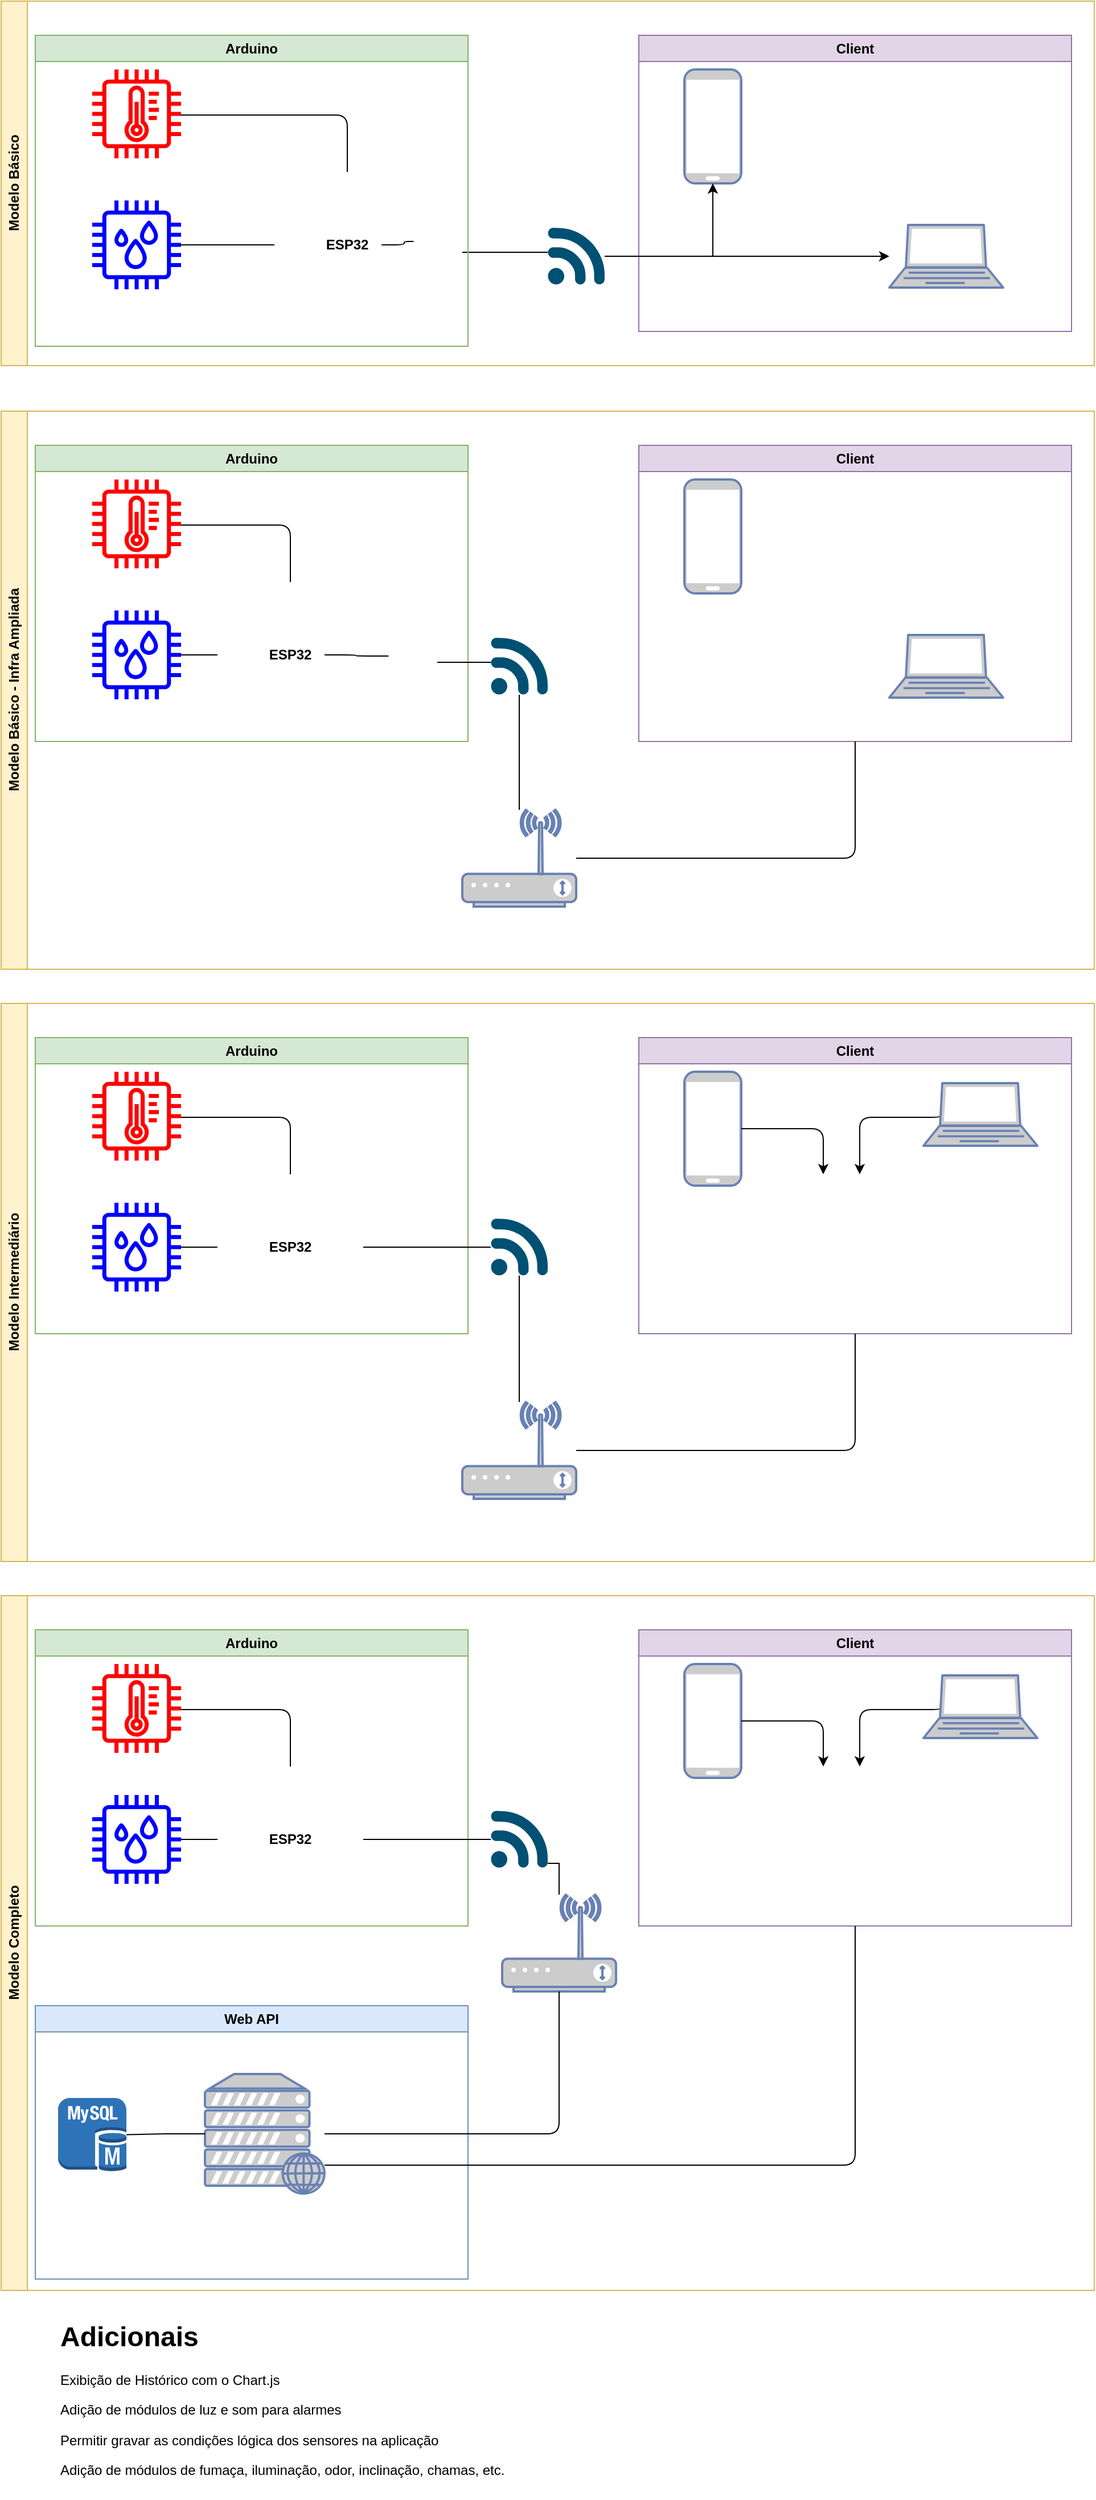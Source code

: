 <mxfile version="24.6.3" type="device">
  <diagram name="Page-1" id="VfNYPEKuv-NhzZtcqLzK">
    <mxGraphModel dx="1997" dy="1719" grid="1" gridSize="10" guides="1" tooltips="1" connect="1" arrows="1" fold="1" page="1" pageScale="1" pageWidth="850" pageHeight="1100" math="0" shadow="0">
      <root>
        <mxCell id="0" />
        <mxCell id="1" parent="0" />
        <mxCell id="IDoCD11oqtQJkPwX_qmq-4" style="edgeStyle=orthogonalEdgeStyle;rounded=1;orthogonalLoop=1;jettySize=auto;html=1;endArrow=none;endFill=0;curved=0;" edge="1" parent="1" source="IDoCD11oqtQJkPwX_qmq-1" target="IDoCD11oqtQJkPwX_qmq-2">
          <mxGeometry relative="1" as="geometry" />
        </mxCell>
        <mxCell id="IDoCD11oqtQJkPwX_qmq-9" style="edgeStyle=orthogonalEdgeStyle;rounded=1;orthogonalLoop=1;jettySize=auto;html=1;curved=0;exitX=0.5;exitY=0;exitDx=0;exitDy=0;endArrow=none;endFill=0;" edge="1" parent="1" source="IDoCD11oqtQJkPwX_qmq-1" target="IDoCD11oqtQJkPwX_qmq-3">
          <mxGeometry relative="1" as="geometry">
            <Array as="points">
              <mxPoint x="274" y="60" />
            </Array>
          </mxGeometry>
        </mxCell>
        <mxCell id="IDoCD11oqtQJkPwX_qmq-2" value="" style="sketch=0;outlineConnect=0;fontColor=#232F3E;gradientColor=none;fillColor=#0000FF;strokeColor=none;dashed=0;verticalLabelPosition=bottom;verticalAlign=top;align=center;html=1;fontSize=12;fontStyle=0;aspect=fixed;pointerEvents=1;shape=mxgraph.aws4.iot_thing_humidity_sensor;" vertex="1" parent="1">
          <mxGeometry x="50" y="135" width="78" height="78" as="geometry" />
        </mxCell>
        <mxCell id="IDoCD11oqtQJkPwX_qmq-3" value="" style="sketch=0;outlineConnect=0;fontColor=#232F3E;gradientColor=none;fillColor=#FF0000;strokeColor=none;dashed=0;verticalLabelPosition=bottom;verticalAlign=top;align=center;html=1;fontSize=12;fontStyle=0;aspect=fixed;pointerEvents=1;shape=mxgraph.aws4.iot_thing_temperature_sensor;" vertex="1" parent="1">
          <mxGeometry x="50" y="20" width="78" height="78" as="geometry" />
        </mxCell>
        <mxCell id="IDoCD11oqtQJkPwX_qmq-10" value="" style="group" vertex="1" connectable="0" parent="1">
          <mxGeometry x="210" y="110" width="128" height="128" as="geometry" />
        </mxCell>
        <mxCell id="IDoCD11oqtQJkPwX_qmq-1" value="" style="shape=image;html=1;verticalAlign=top;verticalLabelPosition=bottom;labelBackgroundColor=#ffffff;imageAspect=0;aspect=fixed;image=https://cdn2.iconfinder.com/data/icons/electronic-13/480/3-electronic-arduino-chipset-icon-2-128.png" vertex="1" parent="IDoCD11oqtQJkPwX_qmq-10">
          <mxGeometry width="128" height="128" as="geometry" />
        </mxCell>
        <mxCell id="IDoCD11oqtQJkPwX_qmq-6" value="ESP32" style="text;html=1;align=center;verticalAlign=middle;whiteSpace=wrap;rounded=0;fontStyle=1" vertex="1" parent="IDoCD11oqtQJkPwX_qmq-10">
          <mxGeometry x="34" y="49" width="60" height="30" as="geometry" />
        </mxCell>
        <mxCell id="IDoCD11oqtQJkPwX_qmq-20" style="edgeStyle=orthogonalEdgeStyle;rounded=0;orthogonalLoop=1;jettySize=auto;html=1;" edge="1" parent="1" source="IDoCD11oqtQJkPwX_qmq-11" target="IDoCD11oqtQJkPwX_qmq-19">
          <mxGeometry relative="1" as="geometry" />
        </mxCell>
        <mxCell id="IDoCD11oqtQJkPwX_qmq-11" value="" style="points=[[0.005,0.09,0],[0.08,0,0],[0.76,0.25,0],[1,0.92,0],[0.91,0.995,0],[0.57,0.995,0],[0.045,0.955,0],[0.005,0.43,0]];verticalLabelPosition=bottom;sketch=0;html=1;verticalAlign=top;aspect=fixed;align=center;pointerEvents=1;shape=mxgraph.cisco19.3g_4g_indicator;fillColor=#005073;strokeColor=none;" vertex="1" parent="1">
          <mxGeometry x="450" y="159" width="50" height="50" as="geometry" />
        </mxCell>
        <mxCell id="IDoCD11oqtQJkPwX_qmq-12" style="edgeStyle=orthogonalEdgeStyle;rounded=1;orthogonalLoop=1;jettySize=auto;html=1;entryX=0.005;entryY=0.43;entryDx=0;entryDy=0;entryPerimeter=0;curved=0;endArrow=none;endFill=0;" edge="1" parent="1" source="IDoCD11oqtQJkPwX_qmq-84" target="IDoCD11oqtQJkPwX_qmq-11">
          <mxGeometry relative="1" as="geometry">
            <Array as="points">
              <mxPoint x="390" y="180" />
            </Array>
          </mxGeometry>
        </mxCell>
        <mxCell id="IDoCD11oqtQJkPwX_qmq-15" value="Arduino" style="swimlane;whiteSpace=wrap;html=1;fillColor=#d5e8d4;strokeColor=#82b366;" vertex="1" parent="1">
          <mxGeometry y="-10" width="380" height="273" as="geometry" />
        </mxCell>
        <mxCell id="IDoCD11oqtQJkPwX_qmq-16" value="Client" style="swimlane;whiteSpace=wrap;html=1;fillColor=#e1d5e7;strokeColor=#9673a6;" vertex="1" parent="1">
          <mxGeometry x="530" y="-10" width="380" height="260" as="geometry" />
        </mxCell>
        <mxCell id="IDoCD11oqtQJkPwX_qmq-17" value="" style="fontColor=#0066CC;verticalAlign=top;verticalLabelPosition=bottom;labelPosition=center;align=center;html=1;outlineConnect=0;fillColor=#CCCCCC;strokeColor=#6881B3;gradientColor=none;gradientDirection=north;strokeWidth=2;shape=mxgraph.networks.mobile;" vertex="1" parent="IDoCD11oqtQJkPwX_qmq-16">
          <mxGeometry x="40" y="30" width="50" height="100" as="geometry" />
        </mxCell>
        <mxCell id="IDoCD11oqtQJkPwX_qmq-19" value="" style="fontColor=#0066CC;verticalAlign=top;verticalLabelPosition=bottom;labelPosition=center;align=center;html=1;outlineConnect=0;fillColor=#CCCCCC;strokeColor=#6881B3;gradientColor=none;gradientDirection=north;strokeWidth=2;shape=mxgraph.networks.laptop;" vertex="1" parent="IDoCD11oqtQJkPwX_qmq-16">
          <mxGeometry x="220" y="166.5" width="100" height="55" as="geometry" />
        </mxCell>
        <mxCell id="IDoCD11oqtQJkPwX_qmq-18" style="edgeStyle=orthogonalEdgeStyle;rounded=0;orthogonalLoop=1;jettySize=auto;html=1;entryX=0.5;entryY=1;entryDx=0;entryDy=0;entryPerimeter=0;" edge="1" parent="1" source="IDoCD11oqtQJkPwX_qmq-11" target="IDoCD11oqtQJkPwX_qmq-17">
          <mxGeometry relative="1" as="geometry" />
        </mxCell>
        <mxCell id="IDoCD11oqtQJkPwX_qmq-21" value="Modelo Básico" style="swimlane;horizontal=0;whiteSpace=wrap;html=1;fillColor=#fff2cc;strokeColor=#d6b656;" vertex="1" parent="1">
          <mxGeometry x="-30" y="-40" width="960" height="320" as="geometry" />
        </mxCell>
        <mxCell id="IDoCD11oqtQJkPwX_qmq-22" style="edgeStyle=orthogonalEdgeStyle;rounded=1;orthogonalLoop=1;jettySize=auto;html=1;endArrow=none;endFill=0;curved=0;" edge="1" parent="1" source="IDoCD11oqtQJkPwX_qmq-27" target="IDoCD11oqtQJkPwX_qmq-24">
          <mxGeometry relative="1" as="geometry" />
        </mxCell>
        <mxCell id="IDoCD11oqtQJkPwX_qmq-23" style="edgeStyle=orthogonalEdgeStyle;rounded=1;orthogonalLoop=1;jettySize=auto;html=1;curved=0;exitX=0.5;exitY=0;exitDx=0;exitDy=0;endArrow=none;endFill=0;" edge="1" parent="1" source="IDoCD11oqtQJkPwX_qmq-27" target="IDoCD11oqtQJkPwX_qmq-25">
          <mxGeometry relative="1" as="geometry">
            <Array as="points">
              <mxPoint x="224" y="420" />
            </Array>
          </mxGeometry>
        </mxCell>
        <mxCell id="IDoCD11oqtQJkPwX_qmq-24" value="" style="sketch=0;outlineConnect=0;fontColor=#232F3E;gradientColor=none;fillColor=#0000FF;strokeColor=none;dashed=0;verticalLabelPosition=bottom;verticalAlign=top;align=center;html=1;fontSize=12;fontStyle=0;aspect=fixed;pointerEvents=1;shape=mxgraph.aws4.iot_thing_humidity_sensor;" vertex="1" parent="1">
          <mxGeometry x="50" y="495" width="78" height="78" as="geometry" />
        </mxCell>
        <mxCell id="IDoCD11oqtQJkPwX_qmq-25" value="" style="sketch=0;outlineConnect=0;fontColor=#232F3E;gradientColor=none;fillColor=#FF0000;strokeColor=none;dashed=0;verticalLabelPosition=bottom;verticalAlign=top;align=center;html=1;fontSize=12;fontStyle=0;aspect=fixed;pointerEvents=1;shape=mxgraph.aws4.iot_thing_temperature_sensor;" vertex="1" parent="1">
          <mxGeometry x="50" y="380" width="78" height="78" as="geometry" />
        </mxCell>
        <mxCell id="IDoCD11oqtQJkPwX_qmq-32" value="Arduino" style="swimlane;whiteSpace=wrap;html=1;fillColor=#d5e8d4;strokeColor=#82b366;" vertex="1" parent="1">
          <mxGeometry y="350" width="380" height="260" as="geometry" />
        </mxCell>
        <mxCell id="IDoCD11oqtQJkPwX_qmq-33" value="Client" style="swimlane;whiteSpace=wrap;html=1;fillColor=#e1d5e7;strokeColor=#9673a6;" vertex="1" parent="1">
          <mxGeometry x="530" y="350" width="380" height="260" as="geometry" />
        </mxCell>
        <mxCell id="IDoCD11oqtQJkPwX_qmq-34" value="" style="fontColor=#0066CC;verticalAlign=top;verticalLabelPosition=bottom;labelPosition=center;align=center;html=1;outlineConnect=0;fillColor=#CCCCCC;strokeColor=#6881B3;gradientColor=none;gradientDirection=north;strokeWidth=2;shape=mxgraph.networks.mobile;" vertex="1" parent="IDoCD11oqtQJkPwX_qmq-33">
          <mxGeometry x="40" y="30" width="50" height="100" as="geometry" />
        </mxCell>
        <mxCell id="IDoCD11oqtQJkPwX_qmq-35" value="" style="fontColor=#0066CC;verticalAlign=top;verticalLabelPosition=bottom;labelPosition=center;align=center;html=1;outlineConnect=0;fillColor=#CCCCCC;strokeColor=#6881B3;gradientColor=none;gradientDirection=north;strokeWidth=2;shape=mxgraph.networks.laptop;" vertex="1" parent="IDoCD11oqtQJkPwX_qmq-33">
          <mxGeometry x="220" y="166.5" width="100" height="55" as="geometry" />
        </mxCell>
        <mxCell id="IDoCD11oqtQJkPwX_qmq-37" value="Modelo Básico - Infra Ampliada" style="swimlane;horizontal=0;whiteSpace=wrap;html=1;fillColor=#fff2cc;strokeColor=#d6b656;" vertex="1" parent="1">
          <mxGeometry x="-30" y="320" width="960" height="490" as="geometry" />
        </mxCell>
        <mxCell id="IDoCD11oqtQJkPwX_qmq-39" style="edgeStyle=orthogonalEdgeStyle;rounded=0;orthogonalLoop=1;jettySize=auto;html=1;endArrow=none;endFill=0;" edge="1" parent="IDoCD11oqtQJkPwX_qmq-37" source="IDoCD11oqtQJkPwX_qmq-30" target="IDoCD11oqtQJkPwX_qmq-38">
          <mxGeometry relative="1" as="geometry" />
        </mxCell>
        <mxCell id="IDoCD11oqtQJkPwX_qmq-30" value="" style="points=[[0.005,0.09,0],[0.08,0,0],[0.76,0.25,0],[1,0.92,0],[0.91,0.995,0],[0.57,0.995,0],[0.045,0.955,0],[0.005,0.43,0]];verticalLabelPosition=bottom;sketch=0;html=1;verticalAlign=top;aspect=fixed;align=center;pointerEvents=1;shape=mxgraph.cisco19.3g_4g_indicator;fillColor=#005073;strokeColor=none;" vertex="1" parent="IDoCD11oqtQJkPwX_qmq-37">
          <mxGeometry x="430" y="199" width="50" height="50" as="geometry" />
        </mxCell>
        <mxCell id="IDoCD11oqtQJkPwX_qmq-26" value="" style="group" vertex="1" connectable="0" parent="IDoCD11oqtQJkPwX_qmq-37">
          <mxGeometry x="190" y="150" width="128" height="128" as="geometry" />
        </mxCell>
        <mxCell id="IDoCD11oqtQJkPwX_qmq-27" value="" style="shape=image;html=1;verticalAlign=top;verticalLabelPosition=bottom;labelBackgroundColor=#ffffff;imageAspect=0;aspect=fixed;image=https://cdn2.iconfinder.com/data/icons/electronic-13/480/3-electronic-arduino-chipset-icon-2-128.png" vertex="1" parent="IDoCD11oqtQJkPwX_qmq-26">
          <mxGeometry width="128" height="128" as="geometry" />
        </mxCell>
        <mxCell id="IDoCD11oqtQJkPwX_qmq-28" value="ESP32" style="text;html=1;align=center;verticalAlign=middle;whiteSpace=wrap;rounded=0;fontStyle=1" vertex="1" parent="IDoCD11oqtQJkPwX_qmq-26">
          <mxGeometry x="34" y="49" width="60" height="30" as="geometry" />
        </mxCell>
        <mxCell id="IDoCD11oqtQJkPwX_qmq-31" style="edgeStyle=orthogonalEdgeStyle;rounded=1;orthogonalLoop=1;jettySize=auto;html=1;entryX=0.005;entryY=0.43;entryDx=0;entryDy=0;entryPerimeter=0;curved=0;endArrow=none;endFill=0;" edge="1" parent="IDoCD11oqtQJkPwX_qmq-37" source="IDoCD11oqtQJkPwX_qmq-71" target="IDoCD11oqtQJkPwX_qmq-30">
          <mxGeometry relative="1" as="geometry">
            <Array as="points">
              <mxPoint x="340" y="220" />
            </Array>
          </mxGeometry>
        </mxCell>
        <mxCell id="IDoCD11oqtQJkPwX_qmq-38" value="" style="fontColor=#0066CC;verticalAlign=top;verticalLabelPosition=bottom;labelPosition=center;align=center;html=1;outlineConnect=0;fillColor=#CCCCCC;strokeColor=#6881B3;gradientColor=none;gradientDirection=north;strokeWidth=2;shape=mxgraph.networks.wireless_modem;" vertex="1" parent="IDoCD11oqtQJkPwX_qmq-37">
          <mxGeometry x="405" y="350" width="100" height="85" as="geometry" />
        </mxCell>
        <mxCell id="IDoCD11oqtQJkPwX_qmq-73" value="" style="edgeStyle=orthogonalEdgeStyle;rounded=1;orthogonalLoop=1;jettySize=auto;html=1;entryX=0.005;entryY=0.43;entryDx=0;entryDy=0;entryPerimeter=0;curved=0;endArrow=none;endFill=0;" edge="1" parent="IDoCD11oqtQJkPwX_qmq-37" source="IDoCD11oqtQJkPwX_qmq-28" target="IDoCD11oqtQJkPwX_qmq-71">
          <mxGeometry relative="1" as="geometry">
            <Array as="points" />
            <mxPoint x="254" y="540" as="sourcePoint" />
            <mxPoint x="400" y="541" as="targetPoint" />
          </mxGeometry>
        </mxCell>
        <mxCell id="IDoCD11oqtQJkPwX_qmq-71" value="" style="shape=image;html=1;verticalAlign=top;verticalLabelPosition=bottom;labelBackgroundColor=#ffffff;imageAspect=0;aspect=fixed;image=https://cdn2.iconfinder.com/data/icons/boxicons-solid-vol-2/24/bxs-file-html-128.png" vertex="1" parent="IDoCD11oqtQJkPwX_qmq-37">
          <mxGeometry x="340" y="196.5" width="43" height="43" as="geometry" />
        </mxCell>
        <mxCell id="IDoCD11oqtQJkPwX_qmq-40" style="edgeStyle=orthogonalEdgeStyle;rounded=1;orthogonalLoop=1;jettySize=auto;html=1;entryX=0.5;entryY=1;entryDx=0;entryDy=0;curved=0;endArrow=none;endFill=0;" edge="1" parent="1" source="IDoCD11oqtQJkPwX_qmq-38" target="IDoCD11oqtQJkPwX_qmq-33">
          <mxGeometry relative="1" as="geometry" />
        </mxCell>
        <mxCell id="IDoCD11oqtQJkPwX_qmq-41" style="edgeStyle=orthogonalEdgeStyle;rounded=1;orthogonalLoop=1;jettySize=auto;html=1;endArrow=none;endFill=0;curved=0;" edge="1" parent="1" source="IDoCD11oqtQJkPwX_qmq-53" target="IDoCD11oqtQJkPwX_qmq-43">
          <mxGeometry relative="1" as="geometry" />
        </mxCell>
        <mxCell id="IDoCD11oqtQJkPwX_qmq-42" style="edgeStyle=orthogonalEdgeStyle;rounded=1;orthogonalLoop=1;jettySize=auto;html=1;curved=0;exitX=0.5;exitY=0;exitDx=0;exitDy=0;endArrow=none;endFill=0;" edge="1" parent="1" source="IDoCD11oqtQJkPwX_qmq-53" target="IDoCD11oqtQJkPwX_qmq-44">
          <mxGeometry relative="1" as="geometry">
            <Array as="points">
              <mxPoint x="224" y="940" />
            </Array>
          </mxGeometry>
        </mxCell>
        <mxCell id="IDoCD11oqtQJkPwX_qmq-43" value="" style="sketch=0;outlineConnect=0;fontColor=#232F3E;gradientColor=none;fillColor=#0000FF;strokeColor=none;dashed=0;verticalLabelPosition=bottom;verticalAlign=top;align=center;html=1;fontSize=12;fontStyle=0;aspect=fixed;pointerEvents=1;shape=mxgraph.aws4.iot_thing_humidity_sensor;" vertex="1" parent="1">
          <mxGeometry x="50" y="1015" width="78" height="78" as="geometry" />
        </mxCell>
        <mxCell id="IDoCD11oqtQJkPwX_qmq-44" value="" style="sketch=0;outlineConnect=0;fontColor=#232F3E;gradientColor=none;fillColor=#FF0000;strokeColor=none;dashed=0;verticalLabelPosition=bottom;verticalAlign=top;align=center;html=1;fontSize=12;fontStyle=0;aspect=fixed;pointerEvents=1;shape=mxgraph.aws4.iot_thing_temperature_sensor;" vertex="1" parent="1">
          <mxGeometry x="50" y="900" width="78" height="78" as="geometry" />
        </mxCell>
        <mxCell id="IDoCD11oqtQJkPwX_qmq-45" value="Arduino" style="swimlane;whiteSpace=wrap;html=1;fillColor=#d5e8d4;strokeColor=#82b366;" vertex="1" parent="1">
          <mxGeometry y="870" width="380" height="260" as="geometry" />
        </mxCell>
        <mxCell id="IDoCD11oqtQJkPwX_qmq-46" value="Client" style="swimlane;whiteSpace=wrap;html=1;fillColor=#e1d5e7;strokeColor=#9673a6;" vertex="1" parent="1">
          <mxGeometry x="530" y="870" width="380" height="260" as="geometry" />
        </mxCell>
        <mxCell id="IDoCD11oqtQJkPwX_qmq-47" value="" style="fontColor=#0066CC;verticalAlign=top;verticalLabelPosition=bottom;labelPosition=center;align=center;html=1;outlineConnect=0;fillColor=#CCCCCC;strokeColor=#6881B3;gradientColor=none;gradientDirection=north;strokeWidth=2;shape=mxgraph.networks.mobile;" vertex="1" parent="IDoCD11oqtQJkPwX_qmq-46">
          <mxGeometry x="40" y="30" width="50" height="100" as="geometry" />
        </mxCell>
        <mxCell id="IDoCD11oqtQJkPwX_qmq-49" value="Modelo Intermediário" style="swimlane;horizontal=0;whiteSpace=wrap;html=1;fillColor=#fff2cc;strokeColor=#d6b656;" vertex="1" parent="1">
          <mxGeometry x="-30" y="840" width="960" height="490" as="geometry" />
        </mxCell>
        <mxCell id="IDoCD11oqtQJkPwX_qmq-50" style="edgeStyle=orthogonalEdgeStyle;rounded=0;orthogonalLoop=1;jettySize=auto;html=1;endArrow=none;endFill=0;" edge="1" parent="IDoCD11oqtQJkPwX_qmq-49" source="IDoCD11oqtQJkPwX_qmq-51" target="IDoCD11oqtQJkPwX_qmq-56">
          <mxGeometry relative="1" as="geometry" />
        </mxCell>
        <mxCell id="IDoCD11oqtQJkPwX_qmq-105" style="edgeStyle=orthogonalEdgeStyle;rounded=0;orthogonalLoop=1;jettySize=auto;html=1;entryX=1;entryY=0.5;entryDx=0;entryDy=0;endArrow=none;endFill=0;" edge="1" parent="IDoCD11oqtQJkPwX_qmq-49" source="IDoCD11oqtQJkPwX_qmq-51" target="IDoCD11oqtQJkPwX_qmq-53">
          <mxGeometry relative="1" as="geometry" />
        </mxCell>
        <mxCell id="IDoCD11oqtQJkPwX_qmq-51" value="" style="points=[[0.005,0.09,0],[0.08,0,0],[0.76,0.25,0],[1,0.92,0],[0.91,0.995,0],[0.57,0.995,0],[0.045,0.955,0],[0.005,0.43,0]];verticalLabelPosition=bottom;sketch=0;html=1;verticalAlign=top;aspect=fixed;align=center;pointerEvents=1;shape=mxgraph.cisco19.3g_4g_indicator;fillColor=#005073;strokeColor=none;" vertex="1" parent="IDoCD11oqtQJkPwX_qmq-49">
          <mxGeometry x="430" y="189" width="50" height="50" as="geometry" />
        </mxCell>
        <mxCell id="IDoCD11oqtQJkPwX_qmq-52" value="" style="group" vertex="1" connectable="0" parent="IDoCD11oqtQJkPwX_qmq-49">
          <mxGeometry x="190" y="150" width="128" height="128" as="geometry" />
        </mxCell>
        <mxCell id="IDoCD11oqtQJkPwX_qmq-53" value="" style="shape=image;html=1;verticalAlign=top;verticalLabelPosition=bottom;labelBackgroundColor=#ffffff;imageAspect=0;aspect=fixed;image=https://cdn2.iconfinder.com/data/icons/electronic-13/480/3-electronic-arduino-chipset-icon-2-128.png" vertex="1" parent="IDoCD11oqtQJkPwX_qmq-52">
          <mxGeometry width="128" height="128" as="geometry" />
        </mxCell>
        <mxCell id="IDoCD11oqtQJkPwX_qmq-54" value="ESP32" style="text;html=1;align=center;verticalAlign=middle;whiteSpace=wrap;rounded=0;fontStyle=1" vertex="1" parent="IDoCD11oqtQJkPwX_qmq-52">
          <mxGeometry x="34" y="49" width="60" height="30" as="geometry" />
        </mxCell>
        <mxCell id="IDoCD11oqtQJkPwX_qmq-56" value="" style="fontColor=#0066CC;verticalAlign=top;verticalLabelPosition=bottom;labelPosition=center;align=center;html=1;outlineConnect=0;fillColor=#CCCCCC;strokeColor=#6881B3;gradientColor=none;gradientDirection=north;strokeWidth=2;shape=mxgraph.networks.wireless_modem;" vertex="1" parent="IDoCD11oqtQJkPwX_qmq-49">
          <mxGeometry x="405" y="350" width="100" height="85" as="geometry" />
        </mxCell>
        <mxCell id="IDoCD11oqtQJkPwX_qmq-106" value="" style="shape=image;html=1;verticalAlign=top;verticalLabelPosition=bottom;labelBackgroundColor=#ffffff;imageAspect=0;aspect=fixed;image=https://cdn2.iconfinder.com/data/icons/boxicons-solid-vol-2/24/bxs-file-html-128.png" vertex="1" parent="IDoCD11oqtQJkPwX_qmq-49">
          <mxGeometry x="690" y="150" width="128" height="128" as="geometry" />
        </mxCell>
        <mxCell id="IDoCD11oqtQJkPwX_qmq-107" style="edgeStyle=orthogonalEdgeStyle;rounded=1;orthogonalLoop=1;jettySize=auto;html=1;entryX=0.5;entryY=0;entryDx=0;entryDy=0;exitX=0.15;exitY=0.5;exitDx=0;exitDy=0;exitPerimeter=0;curved=0;" edge="1" parent="IDoCD11oqtQJkPwX_qmq-49" source="IDoCD11oqtQJkPwX_qmq-48" target="IDoCD11oqtQJkPwX_qmq-106">
          <mxGeometry relative="1" as="geometry">
            <Array as="points">
              <mxPoint x="825" y="100" />
              <mxPoint x="754" y="100" />
            </Array>
          </mxGeometry>
        </mxCell>
        <mxCell id="IDoCD11oqtQJkPwX_qmq-48" value="" style="fontColor=#0066CC;verticalAlign=top;verticalLabelPosition=bottom;labelPosition=center;align=center;html=1;outlineConnect=0;fillColor=#CCCCCC;strokeColor=#6881B3;gradientColor=none;gradientDirection=north;strokeWidth=2;shape=mxgraph.networks.laptop;" vertex="1" parent="IDoCD11oqtQJkPwX_qmq-49">
          <mxGeometry x="810" y="70" width="100" height="55" as="geometry" />
        </mxCell>
        <mxCell id="IDoCD11oqtQJkPwX_qmq-57" style="edgeStyle=orthogonalEdgeStyle;rounded=1;orthogonalLoop=1;jettySize=auto;html=1;entryX=0.5;entryY=1;entryDx=0;entryDy=0;curved=0;endArrow=none;endFill=0;" edge="1" parent="1" source="IDoCD11oqtQJkPwX_qmq-56" target="IDoCD11oqtQJkPwX_qmq-46">
          <mxGeometry relative="1" as="geometry" />
        </mxCell>
        <mxCell id="IDoCD11oqtQJkPwX_qmq-85" value="" style="edgeStyle=orthogonalEdgeStyle;rounded=1;orthogonalLoop=1;jettySize=auto;html=1;entryX=0.005;entryY=0.43;entryDx=0;entryDy=0;entryPerimeter=0;curved=0;endArrow=none;endFill=0;" edge="1" parent="1" source="IDoCD11oqtQJkPwX_qmq-6" target="IDoCD11oqtQJkPwX_qmq-84">
          <mxGeometry relative="1" as="geometry">
            <mxPoint x="304" y="181" as="sourcePoint" />
            <mxPoint x="450" y="181" as="targetPoint" />
            <Array as="points" />
          </mxGeometry>
        </mxCell>
        <mxCell id="IDoCD11oqtQJkPwX_qmq-84" value="" style="shape=image;html=1;verticalAlign=top;verticalLabelPosition=bottom;labelBackgroundColor=#ffffff;imageAspect=0;aspect=fixed;image=https://cdn2.iconfinder.com/data/icons/boxicons-solid-vol-2/24/bxs-file-html-128.png" vertex="1" parent="1">
          <mxGeometry x="332" y="152.5" width="43" height="43" as="geometry" />
        </mxCell>
        <mxCell id="IDoCD11oqtQJkPwX_qmq-108" style="edgeStyle=orthogonalEdgeStyle;rounded=1;orthogonalLoop=1;jettySize=auto;html=1;entryX=0.25;entryY=0;entryDx=0;entryDy=0;curved=0;" edge="1" parent="1" source="IDoCD11oqtQJkPwX_qmq-47" target="IDoCD11oqtQJkPwX_qmq-106">
          <mxGeometry relative="1" as="geometry" />
        </mxCell>
        <mxCell id="IDoCD11oqtQJkPwX_qmq-109" style="edgeStyle=orthogonalEdgeStyle;rounded=1;orthogonalLoop=1;jettySize=auto;html=1;endArrow=none;endFill=0;curved=0;" edge="1" parent="1" source="IDoCD11oqtQJkPwX_qmq-121" target="IDoCD11oqtQJkPwX_qmq-111">
          <mxGeometry relative="1" as="geometry" />
        </mxCell>
        <mxCell id="IDoCD11oqtQJkPwX_qmq-110" style="edgeStyle=orthogonalEdgeStyle;rounded=1;orthogonalLoop=1;jettySize=auto;html=1;curved=0;exitX=0.5;exitY=0;exitDx=0;exitDy=0;endArrow=none;endFill=0;" edge="1" parent="1" source="IDoCD11oqtQJkPwX_qmq-121" target="IDoCD11oqtQJkPwX_qmq-112">
          <mxGeometry relative="1" as="geometry">
            <Array as="points">
              <mxPoint x="224" y="1460" />
            </Array>
          </mxGeometry>
        </mxCell>
        <mxCell id="IDoCD11oqtQJkPwX_qmq-111" value="" style="sketch=0;outlineConnect=0;fontColor=#232F3E;gradientColor=none;fillColor=#0000FF;strokeColor=none;dashed=0;verticalLabelPosition=bottom;verticalAlign=top;align=center;html=1;fontSize=12;fontStyle=0;aspect=fixed;pointerEvents=1;shape=mxgraph.aws4.iot_thing_humidity_sensor;" vertex="1" parent="1">
          <mxGeometry x="50" y="1535" width="78" height="78" as="geometry" />
        </mxCell>
        <mxCell id="IDoCD11oqtQJkPwX_qmq-112" value="" style="sketch=0;outlineConnect=0;fontColor=#232F3E;gradientColor=none;fillColor=#FF0000;strokeColor=none;dashed=0;verticalLabelPosition=bottom;verticalAlign=top;align=center;html=1;fontSize=12;fontStyle=0;aspect=fixed;pointerEvents=1;shape=mxgraph.aws4.iot_thing_temperature_sensor;" vertex="1" parent="1">
          <mxGeometry x="50" y="1420" width="78" height="78" as="geometry" />
        </mxCell>
        <mxCell id="IDoCD11oqtQJkPwX_qmq-113" value="Arduino" style="swimlane;whiteSpace=wrap;html=1;fillColor=#d5e8d4;strokeColor=#82b366;" vertex="1" parent="1">
          <mxGeometry y="1390" width="380" height="260" as="geometry" />
        </mxCell>
        <mxCell id="IDoCD11oqtQJkPwX_qmq-114" value="Client" style="swimlane;whiteSpace=wrap;html=1;fillColor=#e1d5e7;strokeColor=#9673a6;" vertex="1" parent="1">
          <mxGeometry x="530" y="1390" width="380" height="260" as="geometry" />
        </mxCell>
        <mxCell id="IDoCD11oqtQJkPwX_qmq-115" value="" style="fontColor=#0066CC;verticalAlign=top;verticalLabelPosition=bottom;labelPosition=center;align=center;html=1;outlineConnect=0;fillColor=#CCCCCC;strokeColor=#6881B3;gradientColor=none;gradientDirection=north;strokeWidth=2;shape=mxgraph.networks.mobile;" vertex="1" parent="IDoCD11oqtQJkPwX_qmq-114">
          <mxGeometry x="40" y="30" width="50" height="100" as="geometry" />
        </mxCell>
        <mxCell id="IDoCD11oqtQJkPwX_qmq-116" value="&lt;div&gt;Modelo Completo&lt;/div&gt;" style="swimlane;horizontal=0;whiteSpace=wrap;html=1;fillColor=#fff2cc;strokeColor=#d6b656;" vertex="1" parent="1">
          <mxGeometry x="-30" y="1360" width="960" height="610" as="geometry" />
        </mxCell>
        <mxCell id="IDoCD11oqtQJkPwX_qmq-117" style="edgeStyle=orthogonalEdgeStyle;rounded=0;orthogonalLoop=1;jettySize=auto;html=1;endArrow=none;endFill=0;exitX=1;exitY=0.92;exitDx=0;exitDy=0;exitPerimeter=0;" edge="1" parent="IDoCD11oqtQJkPwX_qmq-116" source="IDoCD11oqtQJkPwX_qmq-119" target="IDoCD11oqtQJkPwX_qmq-123">
          <mxGeometry relative="1" as="geometry">
            <Array as="points">
              <mxPoint x="490" y="235" />
            </Array>
          </mxGeometry>
        </mxCell>
        <mxCell id="IDoCD11oqtQJkPwX_qmq-118" style="edgeStyle=orthogonalEdgeStyle;rounded=0;orthogonalLoop=1;jettySize=auto;html=1;entryX=1;entryY=0.5;entryDx=0;entryDy=0;endArrow=none;endFill=0;" edge="1" parent="IDoCD11oqtQJkPwX_qmq-116" source="IDoCD11oqtQJkPwX_qmq-119" target="IDoCD11oqtQJkPwX_qmq-121">
          <mxGeometry relative="1" as="geometry" />
        </mxCell>
        <mxCell id="IDoCD11oqtQJkPwX_qmq-119" value="" style="points=[[0.005,0.09,0],[0.08,0,0],[0.76,0.25,0],[1,0.92,0],[0.91,0.995,0],[0.57,0.995,0],[0.045,0.955,0],[0.005,0.43,0]];verticalLabelPosition=bottom;sketch=0;html=1;verticalAlign=top;aspect=fixed;align=center;pointerEvents=1;shape=mxgraph.cisco19.3g_4g_indicator;fillColor=#005073;strokeColor=none;" vertex="1" parent="IDoCD11oqtQJkPwX_qmq-116">
          <mxGeometry x="430" y="189" width="50" height="50" as="geometry" />
        </mxCell>
        <mxCell id="IDoCD11oqtQJkPwX_qmq-120" value="" style="group" vertex="1" connectable="0" parent="IDoCD11oqtQJkPwX_qmq-116">
          <mxGeometry x="190" y="150" width="128" height="128" as="geometry" />
        </mxCell>
        <mxCell id="IDoCD11oqtQJkPwX_qmq-121" value="" style="shape=image;html=1;verticalAlign=top;verticalLabelPosition=bottom;labelBackgroundColor=#ffffff;imageAspect=0;aspect=fixed;image=https://cdn2.iconfinder.com/data/icons/electronic-13/480/3-electronic-arduino-chipset-icon-2-128.png" vertex="1" parent="IDoCD11oqtQJkPwX_qmq-120">
          <mxGeometry width="128" height="128" as="geometry" />
        </mxCell>
        <mxCell id="IDoCD11oqtQJkPwX_qmq-122" value="ESP32" style="text;html=1;align=center;verticalAlign=middle;whiteSpace=wrap;rounded=0;fontStyle=1" vertex="1" parent="IDoCD11oqtQJkPwX_qmq-120">
          <mxGeometry x="34" y="49" width="60" height="30" as="geometry" />
        </mxCell>
        <mxCell id="IDoCD11oqtQJkPwX_qmq-123" value="" style="fontColor=#0066CC;verticalAlign=top;verticalLabelPosition=bottom;labelPosition=center;align=center;html=1;outlineConnect=0;fillColor=#CCCCCC;strokeColor=#6881B3;gradientColor=none;gradientDirection=north;strokeWidth=2;shape=mxgraph.networks.wireless_modem;" vertex="1" parent="IDoCD11oqtQJkPwX_qmq-116">
          <mxGeometry x="440" y="262.5" width="100" height="85" as="geometry" />
        </mxCell>
        <mxCell id="IDoCD11oqtQJkPwX_qmq-124" value="" style="shape=image;html=1;verticalAlign=top;verticalLabelPosition=bottom;labelBackgroundColor=#ffffff;imageAspect=0;aspect=fixed;image=https://cdn2.iconfinder.com/data/icons/boxicons-solid-vol-2/24/bxs-file-html-128.png" vertex="1" parent="IDoCD11oqtQJkPwX_qmq-116">
          <mxGeometry x="690" y="150" width="128" height="128" as="geometry" />
        </mxCell>
        <mxCell id="IDoCD11oqtQJkPwX_qmq-125" style="edgeStyle=orthogonalEdgeStyle;rounded=1;orthogonalLoop=1;jettySize=auto;html=1;entryX=0.5;entryY=0;entryDx=0;entryDy=0;exitX=0.15;exitY=0.5;exitDx=0;exitDy=0;exitPerimeter=0;curved=0;" edge="1" parent="IDoCD11oqtQJkPwX_qmq-116" source="IDoCD11oqtQJkPwX_qmq-126" target="IDoCD11oqtQJkPwX_qmq-124">
          <mxGeometry relative="1" as="geometry">
            <Array as="points">
              <mxPoint x="825" y="100" />
              <mxPoint x="754" y="100" />
            </Array>
          </mxGeometry>
        </mxCell>
        <mxCell id="IDoCD11oqtQJkPwX_qmq-126" value="" style="fontColor=#0066CC;verticalAlign=top;verticalLabelPosition=bottom;labelPosition=center;align=center;html=1;outlineConnect=0;fillColor=#CCCCCC;strokeColor=#6881B3;gradientColor=none;gradientDirection=north;strokeWidth=2;shape=mxgraph.networks.laptop;" vertex="1" parent="IDoCD11oqtQJkPwX_qmq-116">
          <mxGeometry x="810" y="70" width="100" height="55" as="geometry" />
        </mxCell>
        <mxCell id="IDoCD11oqtQJkPwX_qmq-129" value="Web API" style="swimlane;whiteSpace=wrap;html=1;fillColor=#dae8fc;strokeColor=#6c8ebf;" vertex="1" parent="IDoCD11oqtQJkPwX_qmq-116">
          <mxGeometry x="30" y="360" width="380" height="240" as="geometry" />
        </mxCell>
        <mxCell id="IDoCD11oqtQJkPwX_qmq-130" value="" style="fontColor=#0066CC;verticalAlign=top;verticalLabelPosition=bottom;labelPosition=center;align=center;html=1;outlineConnect=0;fillColor=#CCCCCC;strokeColor=#6881B3;gradientColor=none;gradientDirection=north;strokeWidth=2;shape=mxgraph.networks.web_server;" vertex="1" parent="IDoCD11oqtQJkPwX_qmq-129">
          <mxGeometry x="149" y="60" width="105" height="105" as="geometry" />
        </mxCell>
        <mxCell id="IDoCD11oqtQJkPwX_qmq-132" value="" style="outlineConnect=0;dashed=0;verticalLabelPosition=bottom;verticalAlign=top;align=center;html=1;shape=mxgraph.aws3.mysql_db_instance;fillColor=#2E73B8;gradientColor=none;" vertex="1" parent="IDoCD11oqtQJkPwX_qmq-129">
          <mxGeometry x="20" y="81" width="60" height="64.5" as="geometry" />
        </mxCell>
        <mxCell id="IDoCD11oqtQJkPwX_qmq-133" style="edgeStyle=orthogonalEdgeStyle;rounded=0;orthogonalLoop=1;jettySize=auto;html=1;entryX=1;entryY=0.5;entryDx=0;entryDy=0;entryPerimeter=0;endArrow=none;endFill=0;" edge="1" parent="IDoCD11oqtQJkPwX_qmq-129" source="IDoCD11oqtQJkPwX_qmq-130" target="IDoCD11oqtQJkPwX_qmq-132">
          <mxGeometry relative="1" as="geometry" />
        </mxCell>
        <mxCell id="IDoCD11oqtQJkPwX_qmq-131" style="edgeStyle=orthogonalEdgeStyle;rounded=1;orthogonalLoop=1;jettySize=auto;html=1;endArrow=none;endFill=0;curved=0;" edge="1" parent="IDoCD11oqtQJkPwX_qmq-116" source="IDoCD11oqtQJkPwX_qmq-130" target="IDoCD11oqtQJkPwX_qmq-123">
          <mxGeometry relative="1" as="geometry" />
        </mxCell>
        <mxCell id="IDoCD11oqtQJkPwX_qmq-128" style="edgeStyle=orthogonalEdgeStyle;rounded=1;orthogonalLoop=1;jettySize=auto;html=1;entryX=0.25;entryY=0;entryDx=0;entryDy=0;curved=0;" edge="1" parent="1" source="IDoCD11oqtQJkPwX_qmq-115" target="IDoCD11oqtQJkPwX_qmq-124">
          <mxGeometry relative="1" as="geometry" />
        </mxCell>
        <mxCell id="IDoCD11oqtQJkPwX_qmq-134" style="edgeStyle=orthogonalEdgeStyle;rounded=1;orthogonalLoop=1;jettySize=auto;html=1;entryX=0.5;entryY=1;entryDx=0;entryDy=0;curved=0;endArrow=none;endFill=0;" edge="1" parent="1" source="IDoCD11oqtQJkPwX_qmq-130" target="IDoCD11oqtQJkPwX_qmq-114">
          <mxGeometry relative="1" as="geometry">
            <Array as="points">
              <mxPoint x="720" y="1860" />
            </Array>
          </mxGeometry>
        </mxCell>
        <mxCell id="IDoCD11oqtQJkPwX_qmq-137" value="&lt;h1 style=&quot;margin-top: 0px;&quot;&gt;Adicionais&lt;/h1&gt;&lt;p&gt;Exibição de Histórico com o Chart.js&lt;/p&gt;&lt;p&gt;Adição de módulos de luz e som para alarmes&lt;/p&gt;&lt;p&gt;Permitir gravar as condições lógica dos sensores na aplicação&lt;/p&gt;&lt;p&gt;Adição de módulos de fumaça, iluminação, odor, inclinação, chamas, etc.&lt;br&gt;&lt;/p&gt;&lt;p&gt;&lt;br&gt;&lt;/p&gt;" style="text;html=1;whiteSpace=wrap;overflow=hidden;rounded=0;" vertex="1" parent="1">
          <mxGeometry x="20" y="1990" width="690" height="160" as="geometry" />
        </mxCell>
      </root>
    </mxGraphModel>
  </diagram>
</mxfile>
